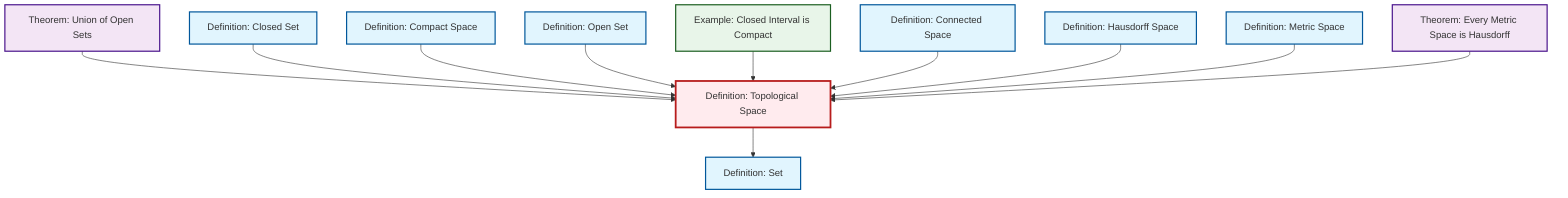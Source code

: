 graph TD
    classDef definition fill:#e1f5fe,stroke:#01579b,stroke-width:2px
    classDef theorem fill:#f3e5f5,stroke:#4a148c,stroke-width:2px
    classDef axiom fill:#fff3e0,stroke:#e65100,stroke-width:2px
    classDef example fill:#e8f5e9,stroke:#1b5e20,stroke-width:2px
    classDef current fill:#ffebee,stroke:#b71c1c,stroke-width:3px
    ex-closed-interval-compact["Example: Closed Interval is Compact"]:::example
    def-connected["Definition: Connected Space"]:::definition
    def-topological-space["Definition: Topological Space"]:::definition
    def-metric-space["Definition: Metric Space"]:::definition
    def-closed-set["Definition: Closed Set"]:::definition
    def-compact["Definition: Compact Space"]:::definition
    def-open-set["Definition: Open Set"]:::definition
    def-set["Definition: Set"]:::definition
    thm-metric-hausdorff["Theorem: Every Metric Space is Hausdorff"]:::theorem
    thm-union-open-sets["Theorem: Union of Open Sets"]:::theorem
    def-hausdorff["Definition: Hausdorff Space"]:::definition
    thm-union-open-sets --> def-topological-space
    def-closed-set --> def-topological-space
    def-compact --> def-topological-space
    def-open-set --> def-topological-space
    ex-closed-interval-compact --> def-topological-space
    def-connected --> def-topological-space
    def-hausdorff --> def-topological-space
    def-topological-space --> def-set
    def-metric-space --> def-topological-space
    thm-metric-hausdorff --> def-topological-space
    class def-topological-space current